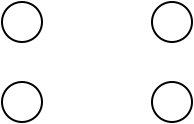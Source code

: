 <?xml version="1.0"?>
<diagram xmlns:dia="http://www.lysator.liu.se/~alla/dia/">
  <diagramdata>
    <attribute name="background">
      <color val="#ffffff"/>
    </attribute>
    <attribute name="paper">
      <composite type="paper">
        <attribute name="name">
          <string>#Letter#</string>
        </attribute>
        <attribute name="tmargin">
          <real val="2.54"/>
        </attribute>
        <attribute name="bmargin">
          <real val="2.54"/>
        </attribute>
        <attribute name="lmargin">
          <real val="2.54"/>
        </attribute>
        <attribute name="rmargin">
          <real val="2.54"/>
        </attribute>
        <attribute name="is_portrait">
          <boolean val="true"/>
        </attribute>
        <attribute name="scaling">
          <real val="1"/>
        </attribute>
        <attribute name="fitto">
          <boolean val="false"/>
        </attribute>
      </composite>
    </attribute>
    <attribute name="grid">
      <composite type="grid">
        <attribute name="width_x">
          <real val="1"/>
        </attribute>
        <attribute name="width_y">
          <real val="1"/>
        </attribute>
        <attribute name="visible_x">
          <int val="1"/>
        </attribute>
        <attribute name="visible_y">
          <int val="1"/>
        </attribute>
      </composite>
    </attribute>
    <attribute name="guides">
      <composite type="guides">
        <attribute name="hguides"/>
        <attribute name="vguides"/>
      </composite>
    </attribute>
  </diagramdata>
  <layer name="Background" visible="true">
    <object type="Standard - Ellipse" version="0" id="O0">
      <attribute name="obj_pos">
        <point val="6,5.5"/>
      </attribute>
      <attribute name="obj_bb">
        <rectangle val="5.95,5.45;8.05,7.55"/>
      </attribute>
      <attribute name="elem_corner">
        <point val="6,5.5"/>
      </attribute>
      <attribute name="elem_width">
        <real val="2"/>
      </attribute>
      <attribute name="elem_height">
        <real val="2"/>
      </attribute>
    </object>
    <object type="Standard - Ellipse" version="0" id="O1">
      <attribute name="obj_pos">
        <point val="6,9.5"/>
      </attribute>
      <attribute name="obj_bb">
        <rectangle val="5.95,9.45;8.05,11.55"/>
      </attribute>
      <attribute name="elem_corner">
        <point val="6,9.5"/>
      </attribute>
      <attribute name="elem_width">
        <real val="2"/>
      </attribute>
      <attribute name="elem_height">
        <real val="2"/>
      </attribute>
    </object>
    <object type="Standard - Ellipse" version="0" id="O2">
      <attribute name="obj_pos">
        <point val="13.5,5.5"/>
      </attribute>
      <attribute name="obj_bb">
        <rectangle val="13.45,5.45;15.55,7.55"/>
      </attribute>
      <attribute name="elem_corner">
        <point val="13.5,5.5"/>
      </attribute>
      <attribute name="elem_width">
        <real val="2"/>
      </attribute>
      <attribute name="elem_height">
        <real val="2"/>
      </attribute>
    </object>
    <object type="Standard - Ellipse" version="0" id="O3">
      <attribute name="obj_pos">
        <point val="13.5,9.5"/>
      </attribute>
      <attribute name="obj_bb">
        <rectangle val="13.45,9.45;15.55,11.55"/>
      </attribute>
      <attribute name="elem_corner">
        <point val="13.5,9.5"/>
      </attribute>
      <attribute name="elem_width">
        <real val="2"/>
      </attribute>
      <attribute name="elem_height">
        <real val="2"/>
      </attribute>
    </object>
  </layer>
</diagram>
